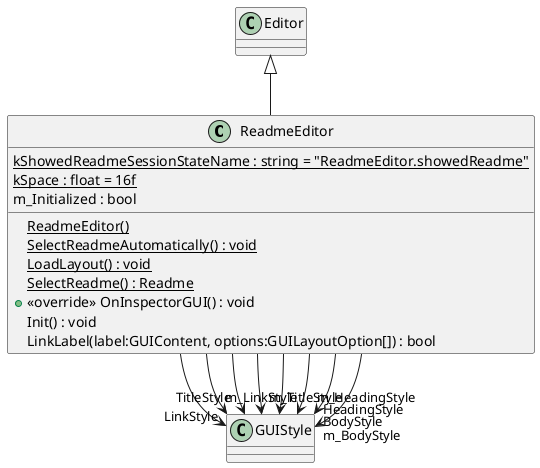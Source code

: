 @startuml
class ReadmeEditor {
    {static} kShowedReadmeSessionStateName : string = "ReadmeEditor.showedReadme"
    {static} kSpace : float = 16f
    {static} ReadmeEditor()
    {static} SelectReadmeAutomatically() : void
    {static} LoadLayout() : void
    {static} SelectReadme() : Readme
    + <<override>> OnInspectorGUI() : void
    m_Initialized : bool
    Init() : void
    LinkLabel(label:GUIContent, options:GUILayoutOption[]) : bool
}
Editor <|-- ReadmeEditor
ReadmeEditor --> "LinkStyle" GUIStyle
ReadmeEditor --> "m_LinkStyle" GUIStyle
ReadmeEditor --> "TitleStyle" GUIStyle
ReadmeEditor --> "m_TitleStyle" GUIStyle
ReadmeEditor --> "HeadingStyle" GUIStyle
ReadmeEditor --> "m_HeadingStyle" GUIStyle
ReadmeEditor --> "BodyStyle" GUIStyle
ReadmeEditor --> "m_BodyStyle" GUIStyle
@enduml
